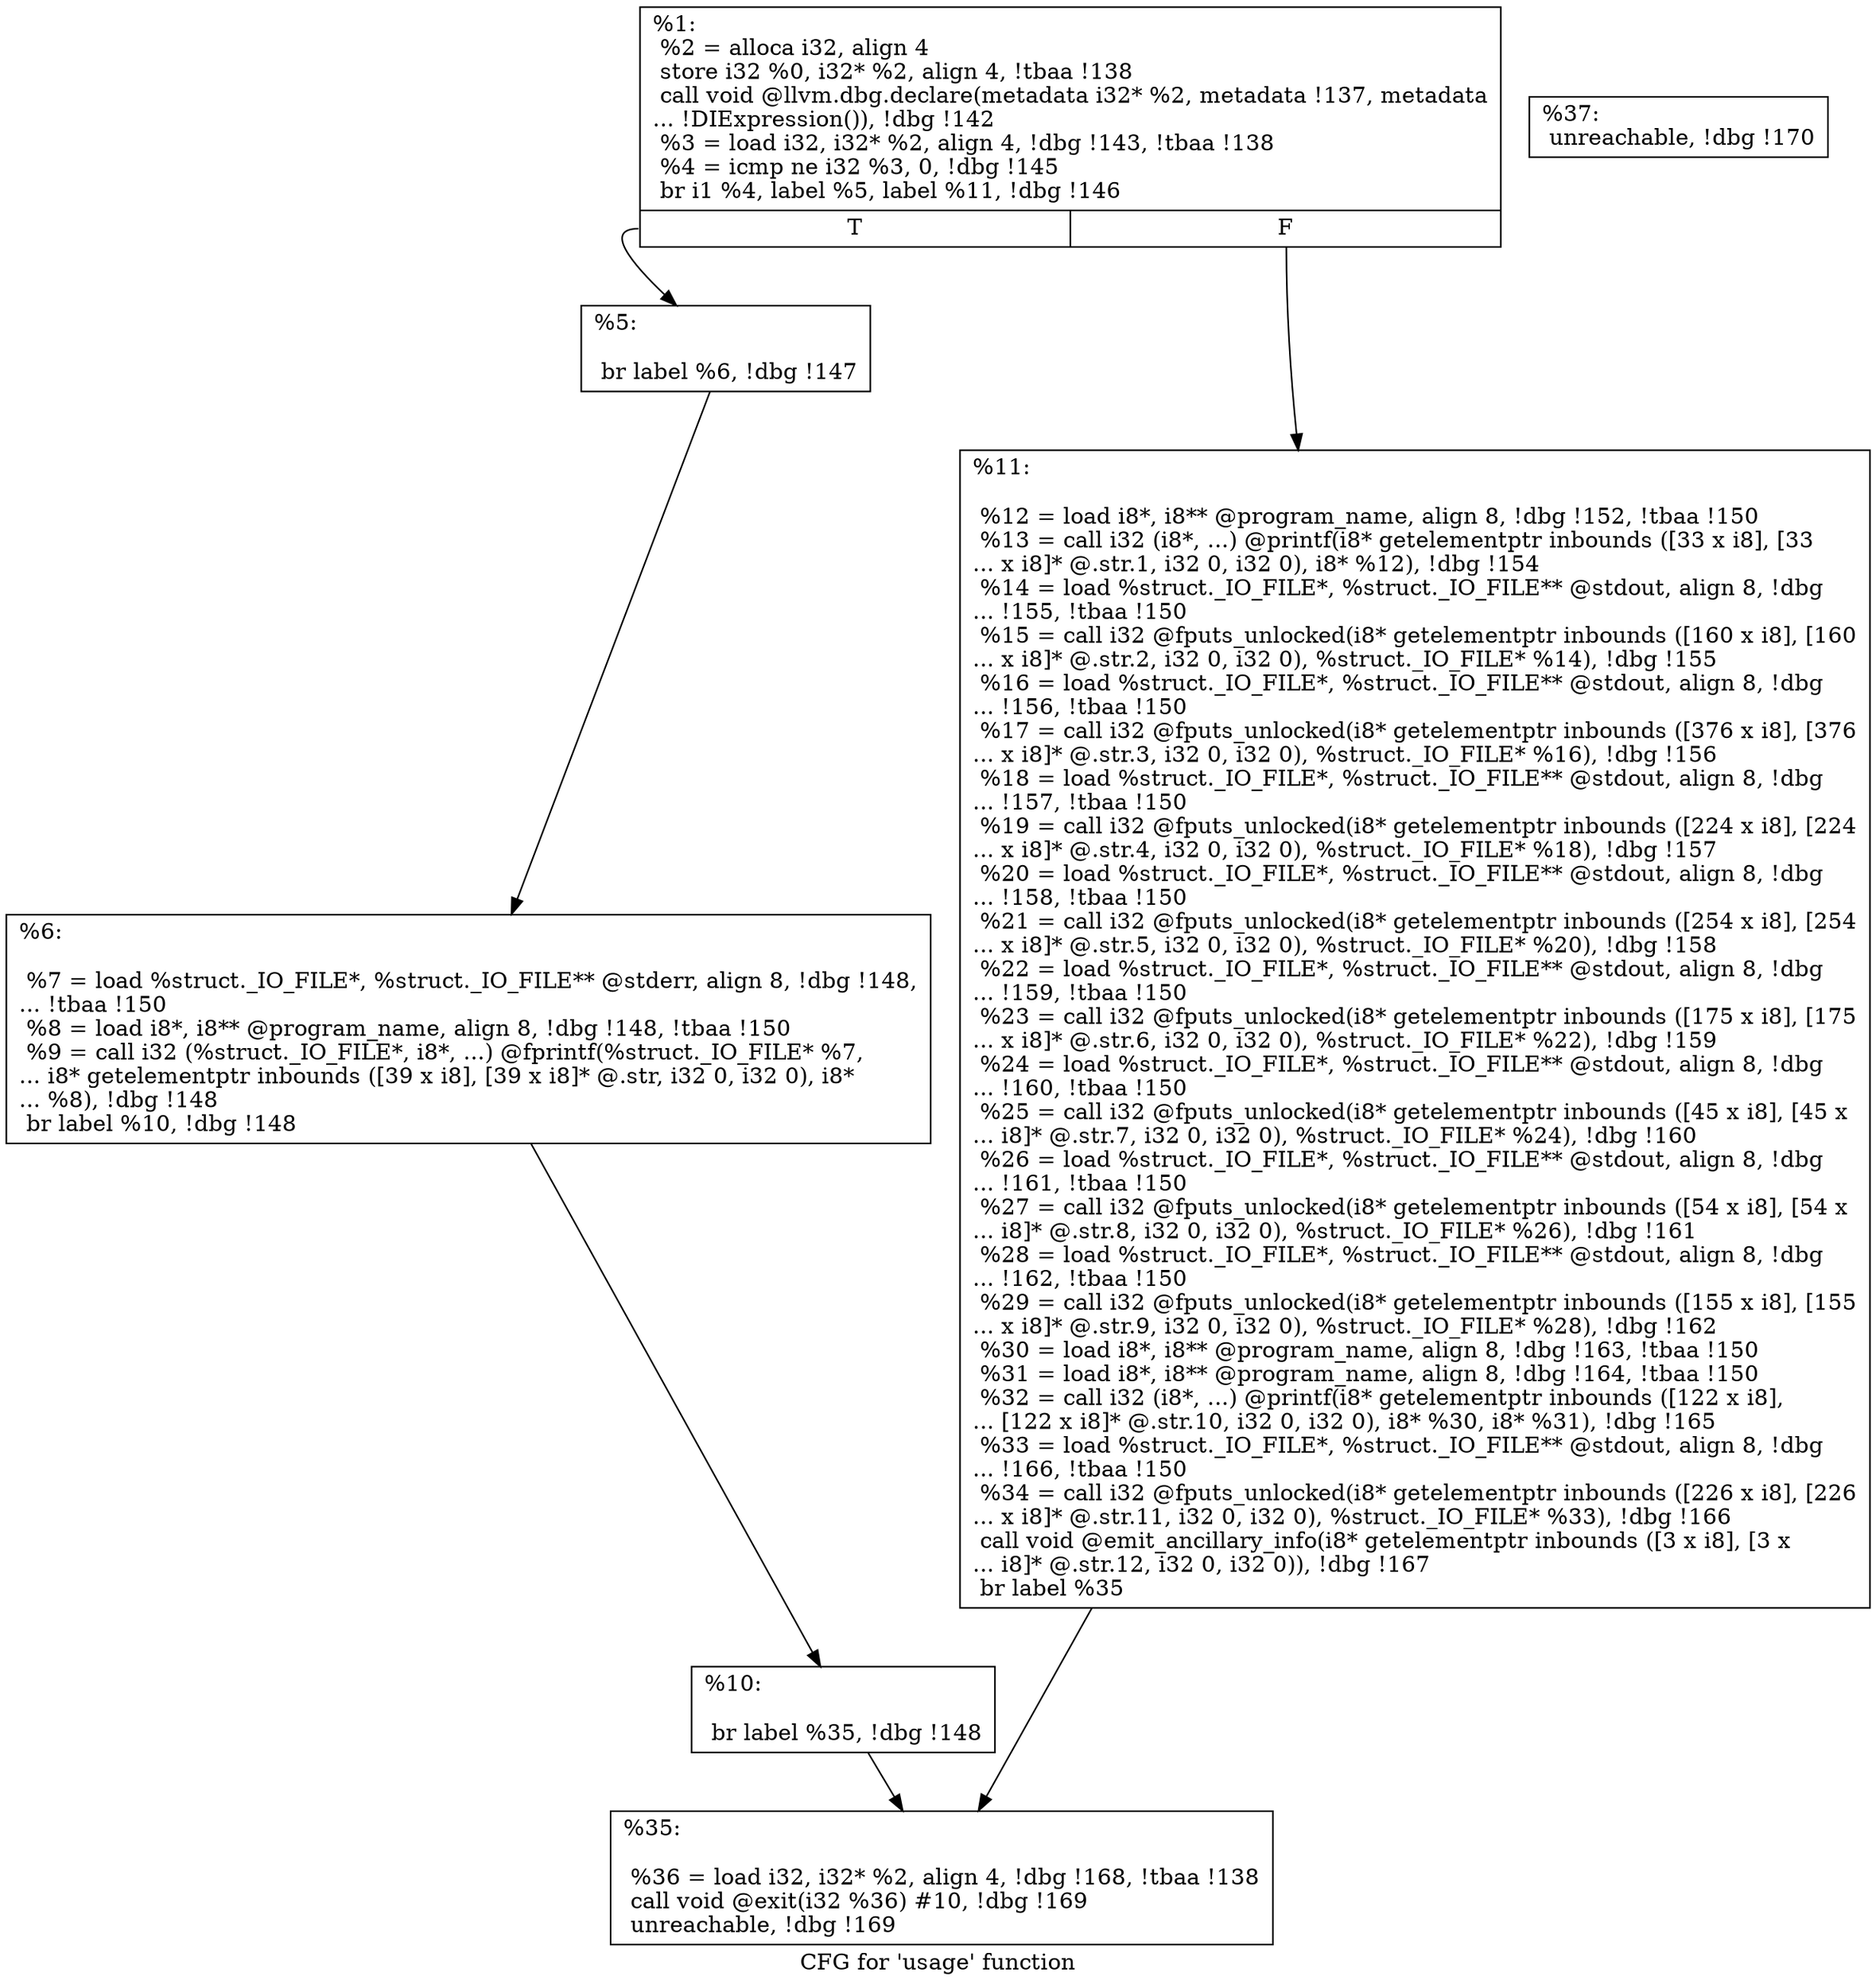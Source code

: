 digraph "CFG for 'usage' function" {
	label="CFG for 'usage' function";

	Node0xe31ec0 [shape=record,label="{%1:\l  %2 = alloca i32, align 4\l  store i32 %0, i32* %2, align 4, !tbaa !138\l  call void @llvm.dbg.declare(metadata i32* %2, metadata !137, metadata\l... !DIExpression()), !dbg !142\l  %3 = load i32, i32* %2, align 4, !dbg !143, !tbaa !138\l  %4 = icmp ne i32 %3, 0, !dbg !145\l  br i1 %4, label %5, label %11, !dbg !146\l|{<s0>T|<s1>F}}"];
	Node0xe31ec0:s0 -> Node0xe4dd00;
	Node0xe31ec0:s1 -> Node0xe4ddf0;
	Node0xe4dd00 [shape=record,label="{%5:\l\l  br label %6, !dbg !147\l}"];
	Node0xe4dd00 -> Node0xe4dd50;
	Node0xe4dd50 [shape=record,label="{%6:\l\l  %7 = load %struct._IO_FILE*, %struct._IO_FILE** @stderr, align 8, !dbg !148,\l... !tbaa !150\l  %8 = load i8*, i8** @program_name, align 8, !dbg !148, !tbaa !150\l  %9 = call i32 (%struct._IO_FILE*, i8*, ...) @fprintf(%struct._IO_FILE* %7,\l... i8* getelementptr inbounds ([39 x i8], [39 x i8]* @.str, i32 0, i32 0), i8*\l... %8), !dbg !148\l  br label %10, !dbg !148\l}"];
	Node0xe4dd50 -> Node0xe4dda0;
	Node0xe4dda0 [shape=record,label="{%10:\l\l  br label %35, !dbg !148\l}"];
	Node0xe4dda0 -> Node0xe4de40;
	Node0xe4ddf0 [shape=record,label="{%11:\l\l  %12 = load i8*, i8** @program_name, align 8, !dbg !152, !tbaa !150\l  %13 = call i32 (i8*, ...) @printf(i8* getelementptr inbounds ([33 x i8], [33\l... x i8]* @.str.1, i32 0, i32 0), i8* %12), !dbg !154\l  %14 = load %struct._IO_FILE*, %struct._IO_FILE** @stdout, align 8, !dbg\l... !155, !tbaa !150\l  %15 = call i32 @fputs_unlocked(i8* getelementptr inbounds ([160 x i8], [160\l... x i8]* @.str.2, i32 0, i32 0), %struct._IO_FILE* %14), !dbg !155\l  %16 = load %struct._IO_FILE*, %struct._IO_FILE** @stdout, align 8, !dbg\l... !156, !tbaa !150\l  %17 = call i32 @fputs_unlocked(i8* getelementptr inbounds ([376 x i8], [376\l... x i8]* @.str.3, i32 0, i32 0), %struct._IO_FILE* %16), !dbg !156\l  %18 = load %struct._IO_FILE*, %struct._IO_FILE** @stdout, align 8, !dbg\l... !157, !tbaa !150\l  %19 = call i32 @fputs_unlocked(i8* getelementptr inbounds ([224 x i8], [224\l... x i8]* @.str.4, i32 0, i32 0), %struct._IO_FILE* %18), !dbg !157\l  %20 = load %struct._IO_FILE*, %struct._IO_FILE** @stdout, align 8, !dbg\l... !158, !tbaa !150\l  %21 = call i32 @fputs_unlocked(i8* getelementptr inbounds ([254 x i8], [254\l... x i8]* @.str.5, i32 0, i32 0), %struct._IO_FILE* %20), !dbg !158\l  %22 = load %struct._IO_FILE*, %struct._IO_FILE** @stdout, align 8, !dbg\l... !159, !tbaa !150\l  %23 = call i32 @fputs_unlocked(i8* getelementptr inbounds ([175 x i8], [175\l... x i8]* @.str.6, i32 0, i32 0), %struct._IO_FILE* %22), !dbg !159\l  %24 = load %struct._IO_FILE*, %struct._IO_FILE** @stdout, align 8, !dbg\l... !160, !tbaa !150\l  %25 = call i32 @fputs_unlocked(i8* getelementptr inbounds ([45 x i8], [45 x\l... i8]* @.str.7, i32 0, i32 0), %struct._IO_FILE* %24), !dbg !160\l  %26 = load %struct._IO_FILE*, %struct._IO_FILE** @stdout, align 8, !dbg\l... !161, !tbaa !150\l  %27 = call i32 @fputs_unlocked(i8* getelementptr inbounds ([54 x i8], [54 x\l... i8]* @.str.8, i32 0, i32 0), %struct._IO_FILE* %26), !dbg !161\l  %28 = load %struct._IO_FILE*, %struct._IO_FILE** @stdout, align 8, !dbg\l... !162, !tbaa !150\l  %29 = call i32 @fputs_unlocked(i8* getelementptr inbounds ([155 x i8], [155\l... x i8]* @.str.9, i32 0, i32 0), %struct._IO_FILE* %28), !dbg !162\l  %30 = load i8*, i8** @program_name, align 8, !dbg !163, !tbaa !150\l  %31 = load i8*, i8** @program_name, align 8, !dbg !164, !tbaa !150\l  %32 = call i32 (i8*, ...) @printf(i8* getelementptr inbounds ([122 x i8],\l... [122 x i8]* @.str.10, i32 0, i32 0), i8* %30, i8* %31), !dbg !165\l  %33 = load %struct._IO_FILE*, %struct._IO_FILE** @stdout, align 8, !dbg\l... !166, !tbaa !150\l  %34 = call i32 @fputs_unlocked(i8* getelementptr inbounds ([226 x i8], [226\l... x i8]* @.str.11, i32 0, i32 0), %struct._IO_FILE* %33), !dbg !166\l  call void @emit_ancillary_info(i8* getelementptr inbounds ([3 x i8], [3 x\l... i8]* @.str.12, i32 0, i32 0)), !dbg !167\l  br label %35\l}"];
	Node0xe4ddf0 -> Node0xe4de40;
	Node0xe4de40 [shape=record,label="{%35:\l\l  %36 = load i32, i32* %2, align 4, !dbg !168, !tbaa !138\l  call void @exit(i32 %36) #10, !dbg !169\l  unreachable, !dbg !169\l}"];
	Node0xe4de90 [shape=record,label="{%37:                                                  \l  unreachable, !dbg !170\l}"];
}
